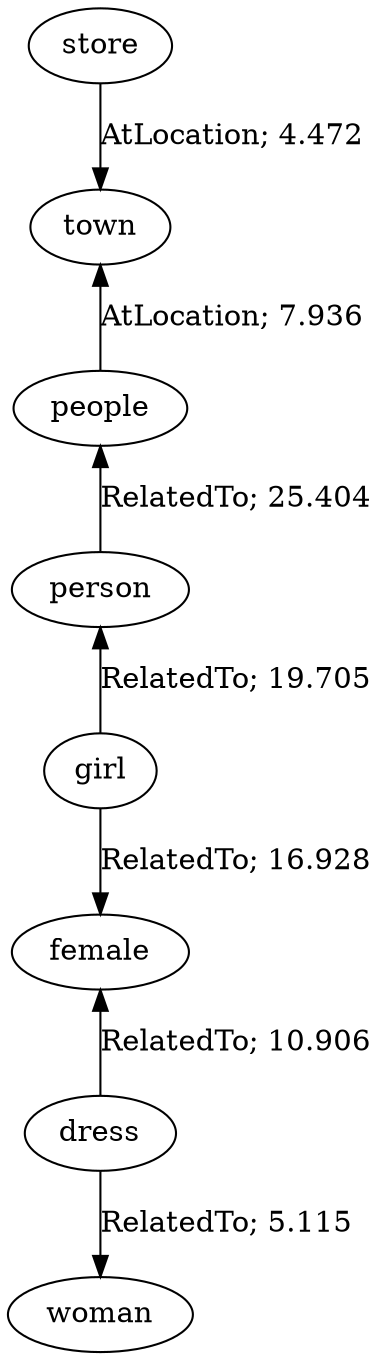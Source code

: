 // The path the concepts from "store" to "woman".Path Length: 7; Weight Sum: 90.46613279196184; Average Weight: 12.923733255994549
digraph "1_c---store-woman---PLen7_WSum90.466_WAvg12.924" {
	0 [label=store]
	1 [label=town]
	2 [label=people]
	3 [label=person]
	4 [label=girl]
	5 [label=female]
	6 [label=dress]
	7 [label=woman]
	0 -> 1 [label="AtLocation; 4.472" dir=forward weight=4.472]
	1 -> 2 [label="AtLocation; 7.936" dir=back weight=7.936]
	2 -> 3 [label="RelatedTo; 25.404" dir=back weight=25.404]
	3 -> 4 [label="RelatedTo; 19.705" dir=back weight=19.705]
	4 -> 5 [label="RelatedTo; 16.928" dir=forward weight=16.928]
	5 -> 6 [label="RelatedTo; 10.906" dir=back weight=10.906]
	6 -> 7 [label="RelatedTo; 5.115" dir=forward weight=5.115]
}
